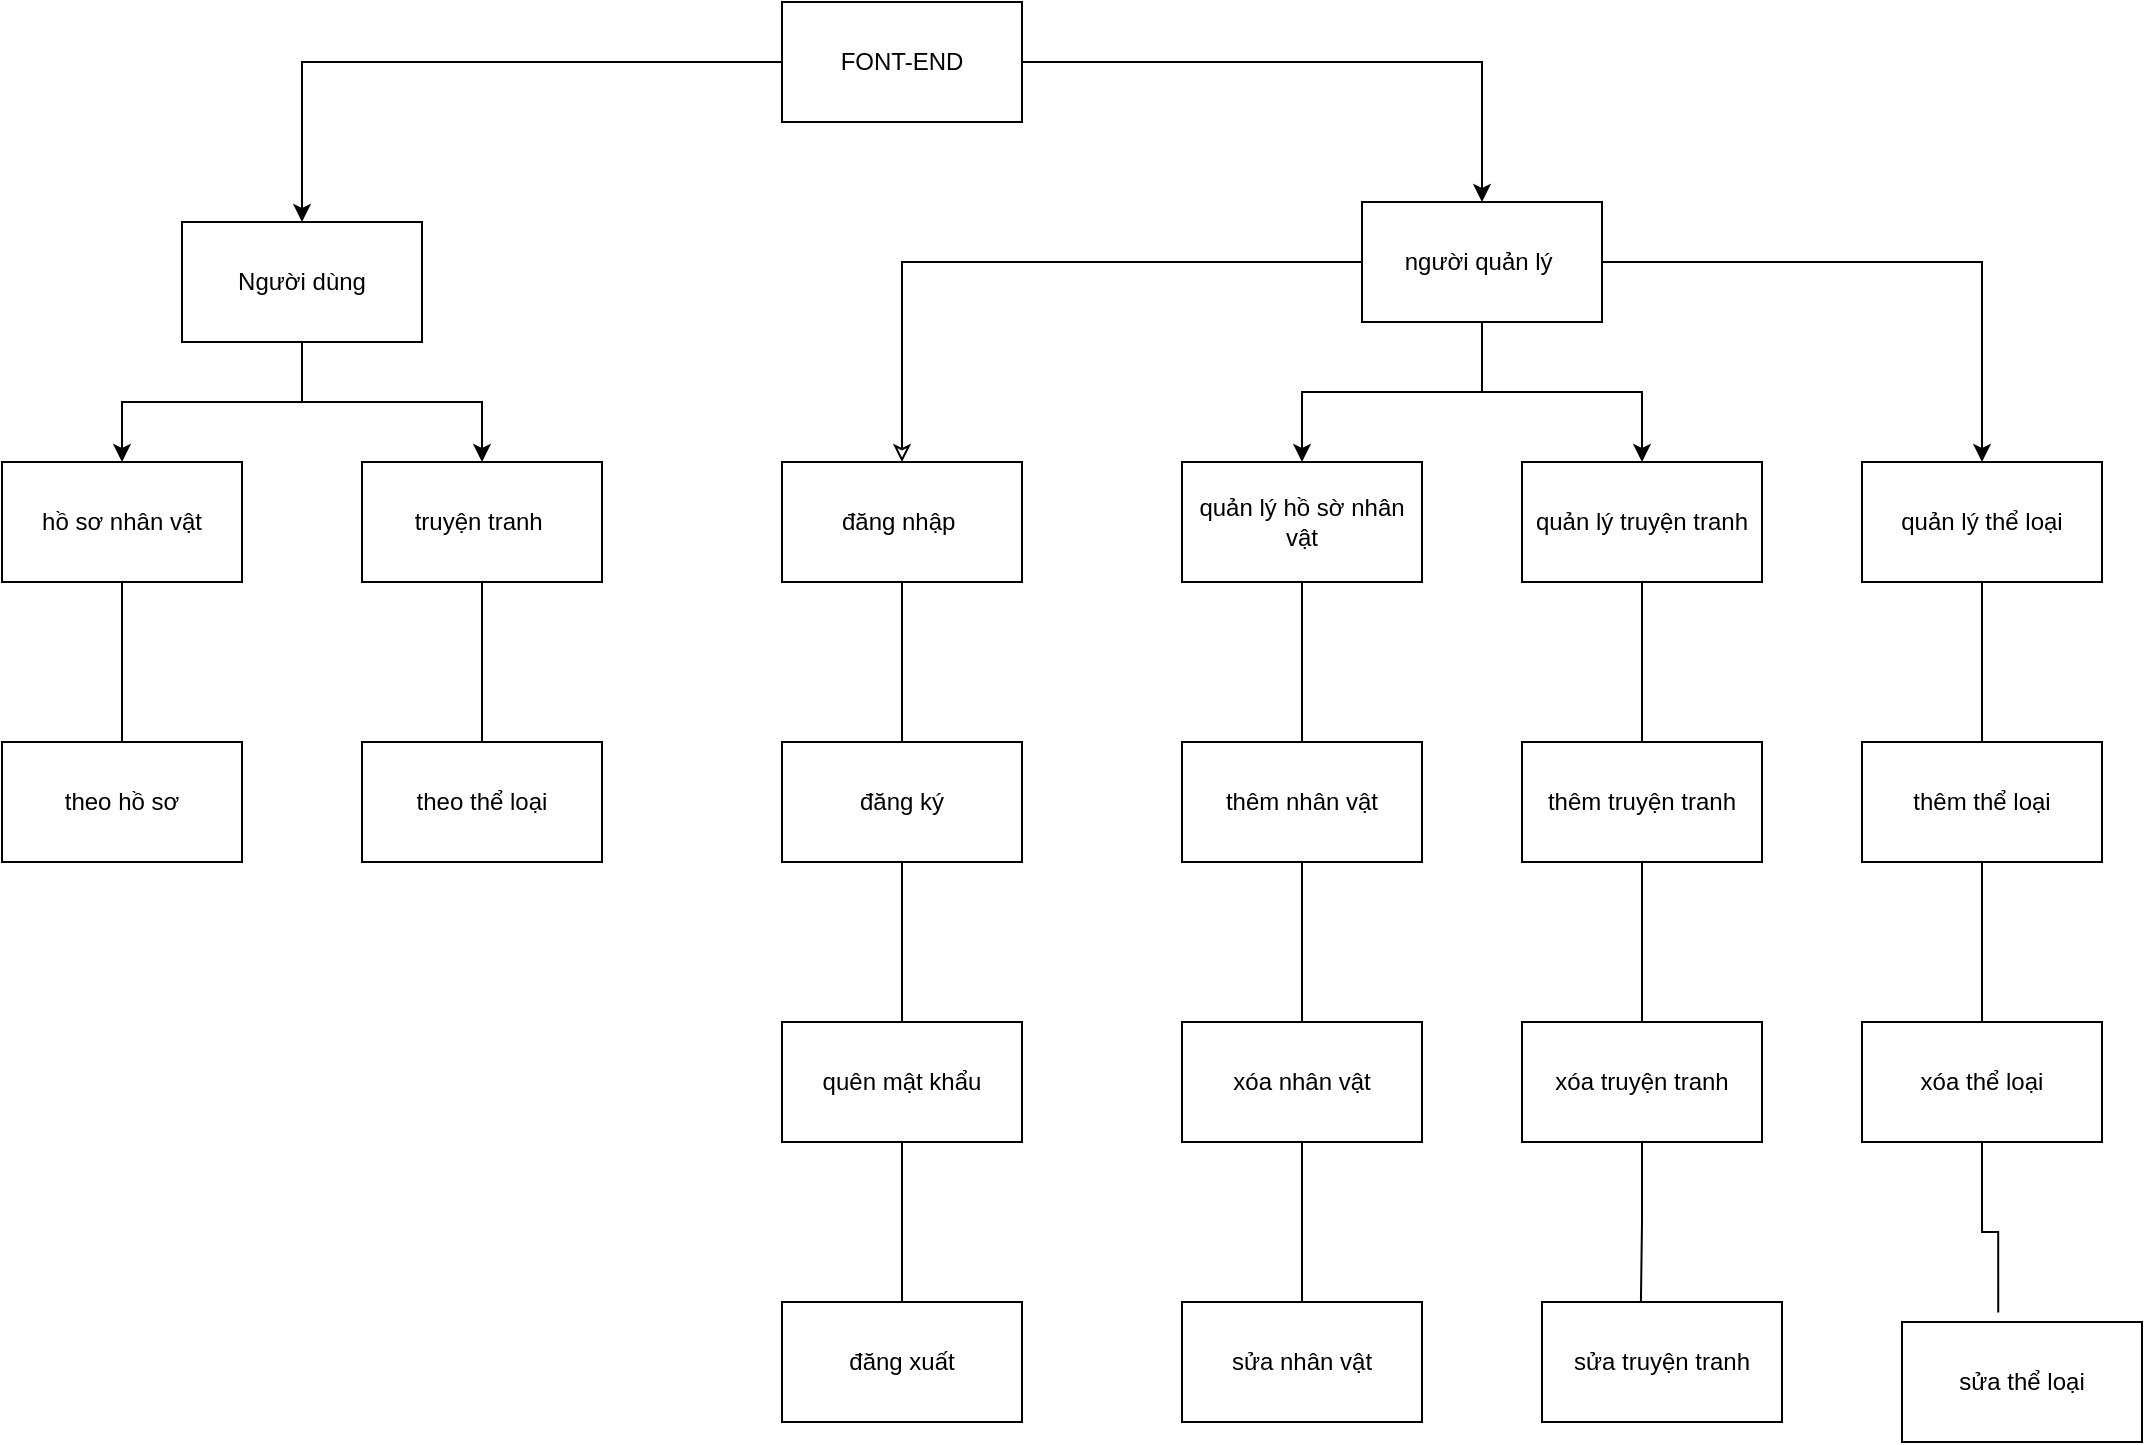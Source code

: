 <mxfile version="21.3.2" type="github" pages="3">
  <diagram name="Page-1" id="dWDN8wAfHk-EL6apl8tl">
    <mxGraphModel dx="1615" dy="894" grid="1" gridSize="10" guides="1" tooltips="1" connect="1" arrows="1" fold="1" page="1" pageScale="1" pageWidth="850" pageHeight="1100" math="0" shadow="0">
      <root>
        <mxCell id="0" />
        <mxCell id="1" parent="0" />
        <mxCell id="xLeFarRHSY7wkwXqU_Pc-49" style="edgeStyle=orthogonalEdgeStyle;rounded=0;orthogonalLoop=1;jettySize=auto;html=1;verticalAlign=middle;" edge="1" parent="1" source="xLeFarRHSY7wkwXqU_Pc-1" target="xLeFarRHSY7wkwXqU_Pc-2">
          <mxGeometry relative="1" as="geometry" />
        </mxCell>
        <mxCell id="xLeFarRHSY7wkwXqU_Pc-50" style="edgeStyle=orthogonalEdgeStyle;rounded=0;orthogonalLoop=1;jettySize=auto;html=1;entryX=0.5;entryY=0;entryDx=0;entryDy=0;verticalAlign=middle;" edge="1" parent="1" source="xLeFarRHSY7wkwXqU_Pc-1" target="xLeFarRHSY7wkwXqU_Pc-9">
          <mxGeometry relative="1" as="geometry" />
        </mxCell>
        <mxCell id="xLeFarRHSY7wkwXqU_Pc-1" value="FONT-END" style="rounded=0;whiteSpace=wrap;html=1;verticalAlign=middle;" vertex="1" parent="1">
          <mxGeometry x="390" y="70" width="120" height="60" as="geometry" />
        </mxCell>
        <mxCell id="xLeFarRHSY7wkwXqU_Pc-51" style="edgeStyle=orthogonalEdgeStyle;rounded=0;orthogonalLoop=1;jettySize=auto;html=1;verticalAlign=middle;" edge="1" parent="1" source="xLeFarRHSY7wkwXqU_Pc-2" target="xLeFarRHSY7wkwXqU_Pc-3">
          <mxGeometry relative="1" as="geometry" />
        </mxCell>
        <mxCell id="xLeFarRHSY7wkwXqU_Pc-52" style="edgeStyle=orthogonalEdgeStyle;rounded=0;orthogonalLoop=1;jettySize=auto;html=1;verticalAlign=middle;" edge="1" parent="1" source="xLeFarRHSY7wkwXqU_Pc-2" target="xLeFarRHSY7wkwXqU_Pc-4">
          <mxGeometry relative="1" as="geometry" />
        </mxCell>
        <mxCell id="xLeFarRHSY7wkwXqU_Pc-2" value="Người dùng" style="rounded=0;whiteSpace=wrap;html=1;verticalAlign=middle;" vertex="1" parent="1">
          <mxGeometry x="90" y="180" width="120" height="60" as="geometry" />
        </mxCell>
        <mxCell id="xLeFarRHSY7wkwXqU_Pc-53" value="" style="edgeStyle=orthogonalEdgeStyle;rounded=0;orthogonalLoop=1;jettySize=auto;html=1;verticalAlign=middle;endArrow=none;endFill=0;" edge="1" parent="1" source="xLeFarRHSY7wkwXqU_Pc-3" target="xLeFarRHSY7wkwXqU_Pc-7">
          <mxGeometry relative="1" as="geometry" />
        </mxCell>
        <mxCell id="xLeFarRHSY7wkwXqU_Pc-3" value="hồ sơ nhân vật" style="rounded=0;whiteSpace=wrap;html=1;verticalAlign=middle;" vertex="1" parent="1">
          <mxGeometry y="300" width="120" height="60" as="geometry" />
        </mxCell>
        <mxCell id="xLeFarRHSY7wkwXqU_Pc-54" value="" style="edgeStyle=orthogonalEdgeStyle;rounded=0;orthogonalLoop=1;jettySize=auto;html=1;verticalAlign=middle;endArrow=none;endFill=0;" edge="1" parent="1" source="xLeFarRHSY7wkwXqU_Pc-4" target="xLeFarRHSY7wkwXqU_Pc-5">
          <mxGeometry relative="1" as="geometry" />
        </mxCell>
        <mxCell id="xLeFarRHSY7wkwXqU_Pc-4" value="truyện tranh&amp;nbsp;" style="rounded=0;whiteSpace=wrap;html=1;verticalAlign=middle;" vertex="1" parent="1">
          <mxGeometry x="180" y="300" width="120" height="60" as="geometry" />
        </mxCell>
        <mxCell id="xLeFarRHSY7wkwXqU_Pc-5" value="theo thể loại" style="rounded=0;whiteSpace=wrap;html=1;verticalAlign=middle;" vertex="1" parent="1">
          <mxGeometry x="180" y="440" width="120" height="60" as="geometry" />
        </mxCell>
        <mxCell id="xLeFarRHSY7wkwXqU_Pc-7" value="theo hồ sơ" style="whiteSpace=wrap;html=1;rounded=0;verticalAlign=middle;" vertex="1" parent="1">
          <mxGeometry y="440" width="120" height="60" as="geometry" />
        </mxCell>
        <mxCell id="xLeFarRHSY7wkwXqU_Pc-14" value="" style="edgeStyle=orthogonalEdgeStyle;rounded=0;orthogonalLoop=1;jettySize=auto;html=1;verticalAlign=middle;endArrow=classic;endFill=0;" edge="1" parent="1" source="xLeFarRHSY7wkwXqU_Pc-9" target="xLeFarRHSY7wkwXqU_Pc-13">
          <mxGeometry relative="1" as="geometry" />
        </mxCell>
        <mxCell id="xLeFarRHSY7wkwXqU_Pc-33" style="edgeStyle=orthogonalEdgeStyle;rounded=0;orthogonalLoop=1;jettySize=auto;html=1;verticalAlign=middle;" edge="1" parent="1" source="xLeFarRHSY7wkwXqU_Pc-9" target="xLeFarRHSY7wkwXqU_Pc-20">
          <mxGeometry relative="1" as="geometry" />
        </mxCell>
        <mxCell id="xLeFarRHSY7wkwXqU_Pc-36" style="edgeStyle=orthogonalEdgeStyle;rounded=0;orthogonalLoop=1;jettySize=auto;html=1;entryX=0.5;entryY=0;entryDx=0;entryDy=0;verticalAlign=middle;" edge="1" parent="1" source="xLeFarRHSY7wkwXqU_Pc-9" target="xLeFarRHSY7wkwXqU_Pc-22">
          <mxGeometry relative="1" as="geometry" />
        </mxCell>
        <mxCell id="xLeFarRHSY7wkwXqU_Pc-37" style="edgeStyle=orthogonalEdgeStyle;rounded=0;orthogonalLoop=1;jettySize=auto;html=1;verticalAlign=middle;" edge="1" parent="1" source="xLeFarRHSY7wkwXqU_Pc-9" target="xLeFarRHSY7wkwXqU_Pc-21">
          <mxGeometry relative="1" as="geometry" />
        </mxCell>
        <mxCell id="xLeFarRHSY7wkwXqU_Pc-9" value="người quản lý&amp;nbsp;" style="whiteSpace=wrap;html=1;rounded=0;verticalAlign=middle;" vertex="1" parent="1">
          <mxGeometry x="680" y="170" width="120" height="60" as="geometry" />
        </mxCell>
        <mxCell id="xLeFarRHSY7wkwXqU_Pc-38" style="edgeStyle=orthogonalEdgeStyle;rounded=0;orthogonalLoop=1;jettySize=auto;html=1;endArrow=none;endFill=0;verticalAlign=middle;" edge="1" parent="1" source="xLeFarRHSY7wkwXqU_Pc-13" target="xLeFarRHSY7wkwXqU_Pc-15">
          <mxGeometry relative="1" as="geometry" />
        </mxCell>
        <mxCell id="xLeFarRHSY7wkwXqU_Pc-13" value="đăng nhập&amp;nbsp;" style="whiteSpace=wrap;html=1;rounded=0;verticalAlign=middle;" vertex="1" parent="1">
          <mxGeometry x="390" y="300" width="120" height="60" as="geometry" />
        </mxCell>
        <mxCell id="xLeFarRHSY7wkwXqU_Pc-39" style="edgeStyle=orthogonalEdgeStyle;rounded=0;orthogonalLoop=1;jettySize=auto;html=1;verticalAlign=middle;endArrow=none;endFill=0;" edge="1" parent="1" source="xLeFarRHSY7wkwXqU_Pc-15" target="xLeFarRHSY7wkwXqU_Pc-16">
          <mxGeometry relative="1" as="geometry" />
        </mxCell>
        <mxCell id="xLeFarRHSY7wkwXqU_Pc-15" value="đăng ký" style="whiteSpace=wrap;html=1;rounded=0;verticalAlign=middle;" vertex="1" parent="1">
          <mxGeometry x="390" y="440" width="120" height="60" as="geometry" />
        </mxCell>
        <mxCell id="xLeFarRHSY7wkwXqU_Pc-19" value="" style="edgeStyle=orthogonalEdgeStyle;rounded=0;orthogonalLoop=1;jettySize=auto;html=1;verticalAlign=middle;endArrow=none;endFill=0;" edge="1" parent="1" source="xLeFarRHSY7wkwXqU_Pc-16" target="xLeFarRHSY7wkwXqU_Pc-18">
          <mxGeometry relative="1" as="geometry" />
        </mxCell>
        <mxCell id="xLeFarRHSY7wkwXqU_Pc-16" value="quên mật khẩu" style="whiteSpace=wrap;html=1;rounded=0;verticalAlign=middle;" vertex="1" parent="1">
          <mxGeometry x="390" y="580" width="120" height="60" as="geometry" />
        </mxCell>
        <mxCell id="xLeFarRHSY7wkwXqU_Pc-18" value="đăng xuất" style="whiteSpace=wrap;html=1;rounded=0;verticalAlign=middle;" vertex="1" parent="1">
          <mxGeometry x="390" y="720" width="120" height="60" as="geometry" />
        </mxCell>
        <mxCell id="xLeFarRHSY7wkwXqU_Pc-40" style="edgeStyle=orthogonalEdgeStyle;rounded=0;orthogonalLoop=1;jettySize=auto;html=1;entryX=0.5;entryY=0;entryDx=0;entryDy=0;verticalAlign=middle;endArrow=none;endFill=0;" edge="1" parent="1" source="xLeFarRHSY7wkwXqU_Pc-20" target="xLeFarRHSY7wkwXqU_Pc-23">
          <mxGeometry relative="1" as="geometry" />
        </mxCell>
        <mxCell id="xLeFarRHSY7wkwXqU_Pc-20" value="quản lý hồ sờ nhân vật" style="whiteSpace=wrap;html=1;rounded=0;verticalAlign=middle;" vertex="1" parent="1">
          <mxGeometry x="590" y="300" width="120" height="60" as="geometry" />
        </mxCell>
        <mxCell id="xLeFarRHSY7wkwXqU_Pc-46" style="edgeStyle=orthogonalEdgeStyle;rounded=0;orthogonalLoop=1;jettySize=auto;html=1;verticalAlign=middle;endArrow=none;endFill=0;" edge="1" parent="1" source="xLeFarRHSY7wkwXqU_Pc-21" target="xLeFarRHSY7wkwXqU_Pc-30">
          <mxGeometry relative="1" as="geometry" />
        </mxCell>
        <mxCell id="xLeFarRHSY7wkwXqU_Pc-21" value="quản lý thể loại" style="whiteSpace=wrap;html=1;rounded=0;verticalAlign=middle;" vertex="1" parent="1">
          <mxGeometry x="930" y="300" width="120" height="60" as="geometry" />
        </mxCell>
        <mxCell id="xLeFarRHSY7wkwXqU_Pc-43" style="edgeStyle=orthogonalEdgeStyle;rounded=0;orthogonalLoop=1;jettySize=auto;html=1;verticalAlign=middle;endArrow=none;endFill=0;" edge="1" parent="1" source="xLeFarRHSY7wkwXqU_Pc-22" target="xLeFarRHSY7wkwXqU_Pc-27">
          <mxGeometry relative="1" as="geometry" />
        </mxCell>
        <mxCell id="xLeFarRHSY7wkwXqU_Pc-22" value="quản lý truyện tranh" style="whiteSpace=wrap;html=1;rounded=0;verticalAlign=middle;" vertex="1" parent="1">
          <mxGeometry x="760" y="300" width="120" height="60" as="geometry" />
        </mxCell>
        <mxCell id="xLeFarRHSY7wkwXqU_Pc-41" style="edgeStyle=orthogonalEdgeStyle;rounded=0;orthogonalLoop=1;jettySize=auto;html=1;entryX=0.5;entryY=0;entryDx=0;entryDy=0;verticalAlign=middle;endArrow=none;endFill=0;" edge="1" parent="1" source="xLeFarRHSY7wkwXqU_Pc-23" target="xLeFarRHSY7wkwXqU_Pc-25">
          <mxGeometry relative="1" as="geometry" />
        </mxCell>
        <mxCell id="xLeFarRHSY7wkwXqU_Pc-23" value="thêm nhân vật" style="whiteSpace=wrap;html=1;rounded=0;verticalAlign=middle;" vertex="1" parent="1">
          <mxGeometry x="590" y="440" width="120" height="60" as="geometry" />
        </mxCell>
        <mxCell id="xLeFarRHSY7wkwXqU_Pc-42" style="edgeStyle=orthogonalEdgeStyle;rounded=0;orthogonalLoop=1;jettySize=auto;html=1;verticalAlign=middle;endArrow=none;endFill=0;" edge="1" parent="1" source="xLeFarRHSY7wkwXqU_Pc-25" target="xLeFarRHSY7wkwXqU_Pc-26">
          <mxGeometry relative="1" as="geometry" />
        </mxCell>
        <mxCell id="xLeFarRHSY7wkwXqU_Pc-25" value="xóa nhân vật" style="whiteSpace=wrap;html=1;rounded=0;verticalAlign=middle;" vertex="1" parent="1">
          <mxGeometry x="590" y="580" width="120" height="60" as="geometry" />
        </mxCell>
        <mxCell id="xLeFarRHSY7wkwXqU_Pc-26" value="sửa nhân vật" style="whiteSpace=wrap;html=1;rounded=0;verticalAlign=middle;" vertex="1" parent="1">
          <mxGeometry x="590" y="720" width="120" height="60" as="geometry" />
        </mxCell>
        <mxCell id="xLeFarRHSY7wkwXqU_Pc-44" style="edgeStyle=orthogonalEdgeStyle;rounded=0;orthogonalLoop=1;jettySize=auto;html=1;verticalAlign=middle;endArrow=none;endFill=0;" edge="1" parent="1" source="xLeFarRHSY7wkwXqU_Pc-27" target="xLeFarRHSY7wkwXqU_Pc-28">
          <mxGeometry relative="1" as="geometry" />
        </mxCell>
        <mxCell id="xLeFarRHSY7wkwXqU_Pc-27" value="thêm truyện tranh" style="whiteSpace=wrap;html=1;rounded=0;verticalAlign=middle;" vertex="1" parent="1">
          <mxGeometry x="760" y="440" width="120" height="60" as="geometry" />
        </mxCell>
        <mxCell id="xLeFarRHSY7wkwXqU_Pc-45" style="edgeStyle=orthogonalEdgeStyle;rounded=0;orthogonalLoop=1;jettySize=auto;html=1;entryX=0.412;entryY=0.023;entryDx=0;entryDy=0;entryPerimeter=0;verticalAlign=middle;endArrow=none;endFill=0;" edge="1" parent="1" source="xLeFarRHSY7wkwXqU_Pc-28" target="xLeFarRHSY7wkwXqU_Pc-29">
          <mxGeometry relative="1" as="geometry" />
        </mxCell>
        <mxCell id="xLeFarRHSY7wkwXqU_Pc-28" value="xóa truyện tranh" style="whiteSpace=wrap;html=1;rounded=0;verticalAlign=middle;" vertex="1" parent="1">
          <mxGeometry x="760" y="580" width="120" height="60" as="geometry" />
        </mxCell>
        <mxCell id="xLeFarRHSY7wkwXqU_Pc-29" value="sửa truyện tranh" style="whiteSpace=wrap;html=1;rounded=0;verticalAlign=middle;" vertex="1" parent="1">
          <mxGeometry x="770" y="720" width="120" height="60" as="geometry" />
        </mxCell>
        <mxCell id="xLeFarRHSY7wkwXqU_Pc-47" style="edgeStyle=orthogonalEdgeStyle;rounded=0;orthogonalLoop=1;jettySize=auto;html=1;entryX=0.5;entryY=0;entryDx=0;entryDy=0;verticalAlign=middle;endArrow=none;endFill=0;" edge="1" parent="1" source="xLeFarRHSY7wkwXqU_Pc-30" target="xLeFarRHSY7wkwXqU_Pc-31">
          <mxGeometry relative="1" as="geometry" />
        </mxCell>
        <mxCell id="xLeFarRHSY7wkwXqU_Pc-30" value="thêm thể loại" style="whiteSpace=wrap;html=1;rounded=0;verticalAlign=middle;" vertex="1" parent="1">
          <mxGeometry x="930" y="440" width="120" height="60" as="geometry" />
        </mxCell>
        <mxCell id="xLeFarRHSY7wkwXqU_Pc-48" style="edgeStyle=orthogonalEdgeStyle;rounded=0;orthogonalLoop=1;jettySize=auto;html=1;entryX=0.401;entryY=-0.079;entryDx=0;entryDy=0;entryPerimeter=0;verticalAlign=middle;endArrow=none;endFill=0;" edge="1" parent="1" source="xLeFarRHSY7wkwXqU_Pc-31" target="xLeFarRHSY7wkwXqU_Pc-32">
          <mxGeometry relative="1" as="geometry" />
        </mxCell>
        <mxCell id="xLeFarRHSY7wkwXqU_Pc-31" value="xóa thể loại" style="whiteSpace=wrap;html=1;rounded=0;verticalAlign=middle;" vertex="1" parent="1">
          <mxGeometry x="930" y="580" width="120" height="60" as="geometry" />
        </mxCell>
        <mxCell id="xLeFarRHSY7wkwXqU_Pc-32" value="sửa thể loại" style="whiteSpace=wrap;html=1;rounded=0;verticalAlign=middle;" vertex="1" parent="1">
          <mxGeometry x="950" y="730" width="120" height="60" as="geometry" />
        </mxCell>
      </root>
    </mxGraphModel>
  </diagram>
  <diagram id="1h0y56Cnp2X3JI8QlRuz" name="Page-2">
    <mxGraphModel dx="1909" dy="2156" grid="1" gridSize="10" guides="1" tooltips="1" connect="1" arrows="1" fold="1" page="1" pageScale="1" pageWidth="850" pageHeight="1100" math="0" shadow="0">
      <root>
        <mxCell id="0" />
        <mxCell id="1" parent="0" />
        <mxCell id="2LwCTtHFySd1Ns8z6Pwt-7" value="include" style="edgeStyle=orthogonalEdgeStyle;rounded=0;orthogonalLoop=1;jettySize=auto;html=1;entryX=0;entryY=0.5;entryDx=0;entryDy=0;" edge="1" parent="1" source="2LwCTtHFySd1Ns8z6Pwt-1" target="2LwCTtHFySd1Ns8z6Pwt-5">
          <mxGeometry relative="1" as="geometry" />
        </mxCell>
        <mxCell id="2LwCTtHFySd1Ns8z6Pwt-8" value="include" style="edgeStyle=orthogonalEdgeStyle;rounded=0;orthogonalLoop=1;jettySize=auto;html=1;" edge="1" parent="1" source="2LwCTtHFySd1Ns8z6Pwt-1" target="2LwCTtHFySd1Ns8z6Pwt-6">
          <mxGeometry relative="1" as="geometry">
            <mxPoint x="630" y="140" as="targetPoint" />
          </mxGeometry>
        </mxCell>
        <mxCell id="2LwCTtHFySd1Ns8z6Pwt-1" value="người dùng" style="shape=umlActor;verticalLabelPosition=bottom;verticalAlign=top;html=1;outlineConnect=0;" vertex="1" parent="1">
          <mxGeometry x="340" y="60" width="30" height="60" as="geometry" />
        </mxCell>
        <mxCell id="I-yixuKeWzqxGufxoXzU-2" value="" style="edgeStyle=orthogonalEdgeStyle;rounded=0;orthogonalLoop=1;jettySize=auto;html=1;" edge="1" parent="1" source="2LwCTtHFySd1Ns8z6Pwt-2" target="I-yixuKeWzqxGufxoXzU-1">
          <mxGeometry relative="1" as="geometry" />
        </mxCell>
        <mxCell id="2LwCTtHFySd1Ns8z6Pwt-2" value="người quản lý" style="shape=umlActor;verticalLabelPosition=bottom;verticalAlign=top;html=1;outlineConnect=0;" vertex="1" parent="1">
          <mxGeometry x="340" y="400" width="30" height="60" as="geometry" />
        </mxCell>
        <mxCell id="2LwCTtHFySd1Ns8z6Pwt-5" value="hồ sơ nhân vật" style="ellipse;whiteSpace=wrap;html=1;" vertex="1" parent="1">
          <mxGeometry x="630" y="-20" width="120" height="80" as="geometry" />
        </mxCell>
        <mxCell id="2LwCTtHFySd1Ns8z6Pwt-6" value="truyên tranh&amp;nbsp;" style="ellipse;whiteSpace=wrap;html=1;" vertex="1" parent="1">
          <mxGeometry x="630" y="90" width="120" height="80" as="geometry" />
        </mxCell>
        <mxCell id="I-yixuKeWzqxGufxoXzU-6" value="include" style="edgeStyle=orthogonalEdgeStyle;rounded=0;orthogonalLoop=1;jettySize=auto;html=1;" edge="1" parent="1" source="I-yixuKeWzqxGufxoXzU-1" target="I-yixuKeWzqxGufxoXzU-3">
          <mxGeometry relative="1" as="geometry" />
        </mxCell>
        <mxCell id="I-yixuKeWzqxGufxoXzU-7" value="include" style="edgeStyle=orthogonalEdgeStyle;rounded=0;orthogonalLoop=1;jettySize=auto;html=1;entryX=0;entryY=0.5;entryDx=0;entryDy=0;" edge="1" parent="1" source="I-yixuKeWzqxGufxoXzU-1" target="I-yixuKeWzqxGufxoXzU-4">
          <mxGeometry relative="1" as="geometry" />
        </mxCell>
        <mxCell id="I-yixuKeWzqxGufxoXzU-8" value="include" style="edgeStyle=orthogonalEdgeStyle;rounded=0;orthogonalLoop=1;jettySize=auto;html=1;entryX=0;entryY=0.5;entryDx=0;entryDy=0;" edge="1" parent="1" source="I-yixuKeWzqxGufxoXzU-1" target="I-yixuKeWzqxGufxoXzU-5">
          <mxGeometry relative="1" as="geometry" />
        </mxCell>
        <mxCell id="I-yixuKeWzqxGufxoXzU-1" value="đăng nhập&amp;nbsp;" style="ellipse;whiteSpace=wrap;html=1;verticalAlign=top;" vertex="1" parent="1">
          <mxGeometry x="450" y="405" width="80" height="50" as="geometry" />
        </mxCell>
        <mxCell id="eKM8laYPUM3Z34iXVhWU-25" style="edgeStyle=orthogonalEdgeStyle;rounded=0;orthogonalLoop=1;jettySize=auto;html=1;entryX=0.614;entryY=1.013;entryDx=0;entryDy=0;entryPerimeter=0;" edge="1" parent="1" source="I-yixuKeWzqxGufxoXzU-3" target="eKM8laYPUM3Z34iXVhWU-1">
          <mxGeometry relative="1" as="geometry" />
        </mxCell>
        <mxCell id="eKM8laYPUM3Z34iXVhWU-26" style="edgeStyle=orthogonalEdgeStyle;rounded=0;orthogonalLoop=1;jettySize=auto;html=1;" edge="1" parent="1" source="I-yixuKeWzqxGufxoXzU-3" target="eKM8laYPUM3Z34iXVhWU-3">
          <mxGeometry relative="1" as="geometry" />
        </mxCell>
        <mxCell id="eKM8laYPUM3Z34iXVhWU-27" style="edgeStyle=orthogonalEdgeStyle;rounded=0;orthogonalLoop=1;jettySize=auto;html=1;" edge="1" parent="1" source="I-yixuKeWzqxGufxoXzU-3" target="eKM8laYPUM3Z34iXVhWU-5">
          <mxGeometry relative="1" as="geometry" />
        </mxCell>
        <mxCell id="I-yixuKeWzqxGufxoXzU-3" value="quản lý hồ sờ nhân vật" style="ellipse;whiteSpace=wrap;html=1;" vertex="1" parent="1">
          <mxGeometry x="620" y="300" width="120" height="80" as="geometry" />
        </mxCell>
        <mxCell id="eKM8laYPUM3Z34iXVhWU-8" value="" style="edgeStyle=orthogonalEdgeStyle;rounded=0;orthogonalLoop=1;jettySize=auto;html=1;entryX=0;entryY=0.5;entryDx=0;entryDy=0;" edge="1" parent="1" source="I-yixuKeWzqxGufxoXzU-4" target="eKM8laYPUM3Z34iXVhWU-7">
          <mxGeometry relative="1" as="geometry" />
        </mxCell>
        <mxCell id="eKM8laYPUM3Z34iXVhWU-20" style="edgeStyle=orthogonalEdgeStyle;rounded=0;orthogonalLoop=1;jettySize=auto;html=1;" edge="1" parent="1" source="I-yixuKeWzqxGufxoXzU-4" target="eKM8laYPUM3Z34iXVhWU-9">
          <mxGeometry relative="1" as="geometry" />
        </mxCell>
        <mxCell id="eKM8laYPUM3Z34iXVhWU-28" style="edgeStyle=orthogonalEdgeStyle;rounded=0;orthogonalLoop=1;jettySize=auto;html=1;entryX=0;entryY=0.5;entryDx=0;entryDy=0;" edge="1" parent="1" source="I-yixuKeWzqxGufxoXzU-4" target="eKM8laYPUM3Z34iXVhWU-11">
          <mxGeometry relative="1" as="geometry" />
        </mxCell>
        <mxCell id="I-yixuKeWzqxGufxoXzU-4" value="quản lý truyện tranh" style="ellipse;whiteSpace=wrap;html=1;" vertex="1" parent="1">
          <mxGeometry x="640" y="470" width="120" height="80" as="geometry" />
        </mxCell>
        <mxCell id="eKM8laYPUM3Z34iXVhWU-22" style="edgeStyle=orthogonalEdgeStyle;rounded=0;orthogonalLoop=1;jettySize=auto;html=1;" edge="1" parent="1" source="I-yixuKeWzqxGufxoXzU-5" target="eKM8laYPUM3Z34iXVhWU-13">
          <mxGeometry relative="1" as="geometry" />
        </mxCell>
        <mxCell id="eKM8laYPUM3Z34iXVhWU-23" style="edgeStyle=orthogonalEdgeStyle;rounded=0;orthogonalLoop=1;jettySize=auto;html=1;" edge="1" parent="1" source="I-yixuKeWzqxGufxoXzU-5" target="eKM8laYPUM3Z34iXVhWU-15">
          <mxGeometry relative="1" as="geometry" />
        </mxCell>
        <mxCell id="eKM8laYPUM3Z34iXVhWU-24" style="edgeStyle=orthogonalEdgeStyle;rounded=0;orthogonalLoop=1;jettySize=auto;html=1;entryX=0.394;entryY=0.049;entryDx=0;entryDy=0;entryPerimeter=0;" edge="1" parent="1" source="I-yixuKeWzqxGufxoXzU-5" target="eKM8laYPUM3Z34iXVhWU-16">
          <mxGeometry relative="1" as="geometry" />
        </mxCell>
        <mxCell id="I-yixuKeWzqxGufxoXzU-5" value="quản lý thể loại" style="ellipse;whiteSpace=wrap;html=1;" vertex="1" parent="1">
          <mxGeometry x="540" y="610" width="120" height="80" as="geometry" />
        </mxCell>
        <mxCell id="eKM8laYPUM3Z34iXVhWU-1" value="thêm hồ sờ nhân vật" style="ellipse;whiteSpace=wrap;html=1;" vertex="1" parent="1">
          <mxGeometry x="360" y="190" width="120" height="80" as="geometry" />
        </mxCell>
        <mxCell id="eKM8laYPUM3Z34iXVhWU-3" value="Xóa hồ sờ nhân vật" style="ellipse;whiteSpace=wrap;html=1;" vertex="1" parent="1">
          <mxGeometry x="620" y="180" width="120" height="80" as="geometry" />
        </mxCell>
        <mxCell id="eKM8laYPUM3Z34iXVhWU-5" value="sửa hồ sờ nhân vật" style="ellipse;whiteSpace=wrap;html=1;" vertex="1" parent="1">
          <mxGeometry x="870" y="190" width="120" height="80" as="geometry" />
        </mxCell>
        <mxCell id="eKM8laYPUM3Z34iXVhWU-7" value="thêm truyện tranh" style="ellipse;whiteSpace=wrap;html=1;" vertex="1" parent="1">
          <mxGeometry x="820" y="410" width="120" height="80" as="geometry" />
        </mxCell>
        <mxCell id="eKM8laYPUM3Z34iXVhWU-9" value="xóa truyện tranh" style="ellipse;whiteSpace=wrap;html=1;" vertex="1" parent="1">
          <mxGeometry x="820" y="500" width="120" height="80" as="geometry" />
        </mxCell>
        <mxCell id="eKM8laYPUM3Z34iXVhWU-11" value="sửa truyện tranh" style="ellipse;whiteSpace=wrap;html=1;" vertex="1" parent="1">
          <mxGeometry x="820" y="600" width="120" height="80" as="geometry" />
        </mxCell>
        <mxCell id="eKM8laYPUM3Z34iXVhWU-13" value="thêm thể loại" style="ellipse;whiteSpace=wrap;html=1;" vertex="1" parent="1">
          <mxGeometry x="390" y="730" width="120" height="80" as="geometry" />
        </mxCell>
        <mxCell id="eKM8laYPUM3Z34iXVhWU-15" value="xóa thể loại" style="ellipse;whiteSpace=wrap;html=1;" vertex="1" parent="1">
          <mxGeometry x="540" y="740" width="120" height="80" as="geometry" />
        </mxCell>
        <mxCell id="eKM8laYPUM3Z34iXVhWU-16" value="sửa thể loại" style="ellipse;whiteSpace=wrap;html=1;" vertex="1" parent="1">
          <mxGeometry x="730" y="730" width="120" height="80" as="geometry" />
        </mxCell>
      </root>
    </mxGraphModel>
  </diagram>
  <diagram id="77u-7hKVF9Shu8dGEBlR" name="Page-3">
    <mxGraphModel dx="1050" dy="581" grid="1" gridSize="10" guides="1" tooltips="1" connect="1" arrows="1" fold="1" page="1" pageScale="1" pageWidth="850" pageHeight="1100" math="0" shadow="0">
      <root>
        <mxCell id="0" />
        <mxCell id="1" parent="0" />
        <mxCell id="ro0FKpbPKF4Ar4xm-_S5-1" value="người quản lý" style="rounded=0;whiteSpace=wrap;html=1;" vertex="1" parent="1">
          <mxGeometry x="50" y="90" width="120" height="60" as="geometry" />
        </mxCell>
        <mxCell id="ro0FKpbPKF4Ar4xm-_S5-3" value="" style="endArrow=none;dashed=1;html=1;dashPattern=1 3;strokeWidth=2;rounded=0;entryX=0.5;entryY=1;entryDx=0;entryDy=0;" edge="1" parent="1" target="ro0FKpbPKF4Ar4xm-_S5-1">
          <mxGeometry width="50" height="50" relative="1" as="geometry">
            <mxPoint x="110" y="571.6" as="sourcePoint" />
            <mxPoint x="120" y="200" as="targetPoint" />
          </mxGeometry>
        </mxCell>
        <mxCell id="ro0FKpbPKF4Ar4xm-_S5-4" value="hệ thông" style="rounded=0;whiteSpace=wrap;html=1;" vertex="1" parent="1">
          <mxGeometry x="320" y="90" width="120" height="60" as="geometry" />
        </mxCell>
        <mxCell id="ro0FKpbPKF4Ar4xm-_S5-5" value="" style="endArrow=none;dashed=1;html=1;dashPattern=1 3;strokeWidth=2;rounded=0;entryX=0.5;entryY=1;entryDx=0;entryDy=0;" edge="1" parent="1" target="ro0FKpbPKF4Ar4xm-_S5-4" source="ro0FKpbPKF4Ar4xm-_S5-9">
          <mxGeometry width="50" height="50" relative="1" as="geometry">
            <mxPoint x="380" y="230" as="sourcePoint" />
            <mxPoint x="390" y="200" as="targetPoint" />
          </mxGeometry>
        </mxCell>
        <mxCell id="ro0FKpbPKF4Ar4xm-_S5-6" value="CSDL" style="rounded=0;whiteSpace=wrap;html=1;" vertex="1" parent="1">
          <mxGeometry x="560" y="90" width="120" height="60" as="geometry" />
        </mxCell>
        <mxCell id="ro0FKpbPKF4Ar4xm-_S5-7" value="" style="endArrow=none;dashed=1;html=1;dashPattern=1 3;strokeWidth=2;rounded=0;entryX=0.5;entryY=1;entryDx=0;entryDy=0;exitX=0;exitY=0.5;exitDx=0;exitDy=0;" edge="1" parent="1" target="ro0FKpbPKF4Ar4xm-_S5-6" source="ro0FKpbPKF4Ar4xm-_S5-25">
          <mxGeometry width="50" height="50" relative="1" as="geometry">
            <mxPoint x="620" y="290" as="sourcePoint" />
            <mxPoint x="630" y="200" as="targetPoint" />
          </mxGeometry>
        </mxCell>
        <mxCell id="ro0FKpbPKF4Ar4xm-_S5-10" value="" style="endArrow=none;dashed=1;html=1;dashPattern=1 3;strokeWidth=2;rounded=0;entryX=0.5;entryY=1;entryDx=0;entryDy=0;" edge="1" parent="1" target="ro0FKpbPKF4Ar4xm-_S5-9">
          <mxGeometry width="50" height="50" relative="1" as="geometry">
            <mxPoint x="380" y="230" as="sourcePoint" />
            <mxPoint x="380" y="150" as="targetPoint" />
          </mxGeometry>
        </mxCell>
        <mxCell id="ro0FKpbPKF4Ar4xm-_S5-9" value="" style="rounded=0;whiteSpace=wrap;html=1;rotation=90;" vertex="1" parent="1">
          <mxGeometry x="360" y="220" width="40" height="20" as="geometry" />
        </mxCell>
        <mxCell id="ro0FKpbPKF4Ar4xm-_S5-11" value="" style="endArrow=none;dashed=1;html=1;dashPattern=1 3;strokeWidth=2;rounded=0;entryX=1;entryY=0.5;entryDx=0;entryDy=0;" edge="1" parent="1" target="ro0FKpbPKF4Ar4xm-_S5-9">
          <mxGeometry width="50" height="50" relative="1" as="geometry">
            <mxPoint x="380" y="360" as="sourcePoint" />
            <mxPoint x="400" y="280" as="targetPoint" />
          </mxGeometry>
        </mxCell>
        <mxCell id="ro0FKpbPKF4Ar4xm-_S5-12" value="" style="rounded=0;whiteSpace=wrap;html=1;rotation=90;" vertex="1" parent="1">
          <mxGeometry x="360" y="370" width="40" height="20" as="geometry" />
        </mxCell>
        <mxCell id="ro0FKpbPKF4Ar4xm-_S5-13" value="" style="endArrow=none;dashed=1;html=1;rounded=0;entryX=1;entryY=0.5;entryDx=0;entryDy=0;" edge="1" parent="1" target="ro0FKpbPKF4Ar4xm-_S5-12">
          <mxGeometry width="50" height="50" relative="1" as="geometry">
            <mxPoint x="380" y="560" as="sourcePoint" />
            <mxPoint x="380" y="410" as="targetPoint" />
          </mxGeometry>
        </mxCell>
        <mxCell id="ro0FKpbPKF4Ar4xm-_S5-14" value="" style="endArrow=block;html=1;rounded=0;entryX=0.25;entryY=1;entryDx=0;entryDy=0;endFill=1;" edge="1" parent="1" target="ro0FKpbPKF4Ar4xm-_S5-9">
          <mxGeometry width="50" height="50" relative="1" as="geometry">
            <mxPoint x="110" y="220" as="sourcePoint" />
            <mxPoint x="160" y="200" as="targetPoint" />
          </mxGeometry>
        </mxCell>
        <mxCell id="ro0FKpbPKF4Ar4xm-_S5-15" value="1:gừi yêu cầu&amp;nbsp; thêm sửa xóa" style="text;html=1;strokeColor=none;fillColor=none;align=center;verticalAlign=middle;whiteSpace=wrap;rounded=0;" vertex="1" parent="1">
          <mxGeometry x="150" y="190" width="160" height="30" as="geometry" />
        </mxCell>
        <mxCell id="ro0FKpbPKF4Ar4xm-_S5-19" value="" style="endArrow=classic;html=1;rounded=0;exitX=1;exitY=1;exitDx=0;exitDy=0;dashed=1;" edge="1" parent="1" source="ro0FKpbPKF4Ar4xm-_S5-9">
          <mxGeometry width="50" height="50" relative="1" as="geometry">
            <mxPoint x="180" y="350" as="sourcePoint" />
            <mxPoint x="110" y="250" as="targetPoint" />
          </mxGeometry>
        </mxCell>
        <mxCell id="ro0FKpbPKF4Ar4xm-_S5-20" value="2:yêu cầu&amp;nbsp; thêm sửa xóa thông tin" style="text;html=1;strokeColor=none;fillColor=none;align=center;verticalAlign=middle;whiteSpace=wrap;rounded=0;" vertex="1" parent="1">
          <mxGeometry x="150" y="220" width="200" height="30" as="geometry" />
        </mxCell>
        <mxCell id="ro0FKpbPKF4Ar4xm-_S5-21" value="" style="endArrow=block;html=1;rounded=0;entryX=0.25;entryY=1;entryDx=0;entryDy=0;endFill=1;" edge="1" parent="1">
          <mxGeometry width="50" height="50" relative="1" as="geometry">
            <mxPoint x="110" y="360" as="sourcePoint" />
            <mxPoint x="370" y="360" as="targetPoint" />
          </mxGeometry>
        </mxCell>
        <mxCell id="ro0FKpbPKF4Ar4xm-_S5-22" value="3: nhập thông tin thêm xóa sửa" style="text;html=1;strokeColor=none;fillColor=none;align=center;verticalAlign=middle;whiteSpace=wrap;rounded=0;" vertex="1" parent="1">
          <mxGeometry x="140" y="330" width="200" height="30" as="geometry" />
        </mxCell>
        <mxCell id="ro0FKpbPKF4Ar4xm-_S5-23" value="" style="endArrow=classic;html=1;rounded=0;exitX=1;exitY=1;exitDx=0;exitDy=0;dashed=1;" edge="1" parent="1">
          <mxGeometry width="50" height="50" relative="1" as="geometry">
            <mxPoint x="380" y="490" as="sourcePoint" />
            <mxPoint x="120" y="490" as="targetPoint" />
          </mxGeometry>
        </mxCell>
        <mxCell id="ro0FKpbPKF4Ar4xm-_S5-24" value="7:hiện thông tin" style="text;html=1;strokeColor=none;fillColor=none;align=center;verticalAlign=middle;whiteSpace=wrap;rounded=0;" vertex="1" parent="1">
          <mxGeometry x="140" y="460" width="200" height="30" as="geometry" />
        </mxCell>
        <mxCell id="ro0FKpbPKF4Ar4xm-_S5-25" value="" style="rounded=0;whiteSpace=wrap;html=1;rotation=90;" vertex="1" parent="1">
          <mxGeometry x="600" y="390" width="40" height="20" as="geometry" />
        </mxCell>
        <mxCell id="ro0FKpbPKF4Ar4xm-_S5-29" value="" style="endArrow=none;dashed=1;html=1;dashPattern=1 3;strokeWidth=2;rounded=0;" edge="1" parent="1">
          <mxGeometry width="50" height="50" relative="1" as="geometry">
            <mxPoint x="620" y="450" as="sourcePoint" />
            <mxPoint x="620" y="420" as="targetPoint" />
          </mxGeometry>
        </mxCell>
        <mxCell id="ro0FKpbPKF4Ar4xm-_S5-30" value="" style="rounded=0;whiteSpace=wrap;html=1;rotation=90;" vertex="1" parent="1">
          <mxGeometry x="600" y="460" width="40" height="20" as="geometry" />
        </mxCell>
        <mxCell id="ro0FKpbPKF4Ar4xm-_S5-32" value="" style="endArrow=classic;html=1;rounded=0;" edge="1" parent="1">
          <mxGeometry width="50" height="50" relative="1" as="geometry">
            <mxPoint x="620" y="420" as="sourcePoint" />
            <mxPoint x="620" y="440" as="targetPoint" />
            <Array as="points">
              <mxPoint x="650" y="420" />
              <mxPoint x="650" y="440" />
            </Array>
          </mxGeometry>
        </mxCell>
        <mxCell id="ro0FKpbPKF4Ar4xm-_S5-33" value="" style="endArrow=classic;html=1;rounded=0;exitX=0.75;exitY=0;exitDx=0;exitDy=0;entryX=0.25;entryY=1;entryDx=0;entryDy=0;" edge="1" parent="1" source="ro0FKpbPKF4Ar4xm-_S5-12" target="ro0FKpbPKF4Ar4xm-_S5-25">
          <mxGeometry width="50" height="50" relative="1" as="geometry">
            <mxPoint x="420" y="410" as="sourcePoint" />
            <mxPoint x="470" y="360" as="targetPoint" />
          </mxGeometry>
        </mxCell>
        <mxCell id="ro0FKpbPKF4Ar4xm-_S5-34" value="4:gửi yêu câu" style="text;html=1;strokeColor=none;fillColor=none;align=center;verticalAlign=middle;whiteSpace=wrap;rounded=0;" vertex="1" parent="1">
          <mxGeometry x="400" y="360" width="200" height="30" as="geometry" />
        </mxCell>
        <mxCell id="ro0FKpbPKF4Ar4xm-_S5-35" value="5: thực hiện" style="text;html=1;strokeColor=none;fillColor=none;align=center;verticalAlign=middle;whiteSpace=wrap;rounded=0;" vertex="1" parent="1">
          <mxGeometry x="600" y="410" width="200" height="30" as="geometry" />
        </mxCell>
        <mxCell id="ro0FKpbPKF4Ar4xm-_S5-36" value="" style="endArrow=none;dashed=1;html=1;dashPattern=1 3;strokeWidth=2;rounded=0;entryX=1;entryY=0.5;entryDx=0;entryDy=0;" edge="1" parent="1" target="ro0FKpbPKF4Ar4xm-_S5-30">
          <mxGeometry width="50" height="50" relative="1" as="geometry">
            <mxPoint x="620" y="570" as="sourcePoint" />
            <mxPoint x="630" y="490" as="targetPoint" />
          </mxGeometry>
        </mxCell>
        <mxCell id="ro0FKpbPKF4Ar4xm-_S5-37" value="6:thông tin kết quả" style="text;html=1;strokeColor=none;fillColor=none;align=center;verticalAlign=middle;whiteSpace=wrap;rounded=0;" vertex="1" parent="1">
          <mxGeometry x="390" y="490" width="200" height="30" as="geometry" />
        </mxCell>
        <mxCell id="ro0FKpbPKF4Ar4xm-_S5-38" value="" style="endArrow=classic;html=1;rounded=0;exitX=1;exitY=1;exitDx=0;exitDy=0;dashed=1;" edge="1" parent="1">
          <mxGeometry width="50" height="50" relative="1" as="geometry">
            <mxPoint x="620" y="520" as="sourcePoint" />
            <mxPoint x="380" y="520" as="targetPoint" />
          </mxGeometry>
        </mxCell>
      </root>
    </mxGraphModel>
  </diagram>
</mxfile>
